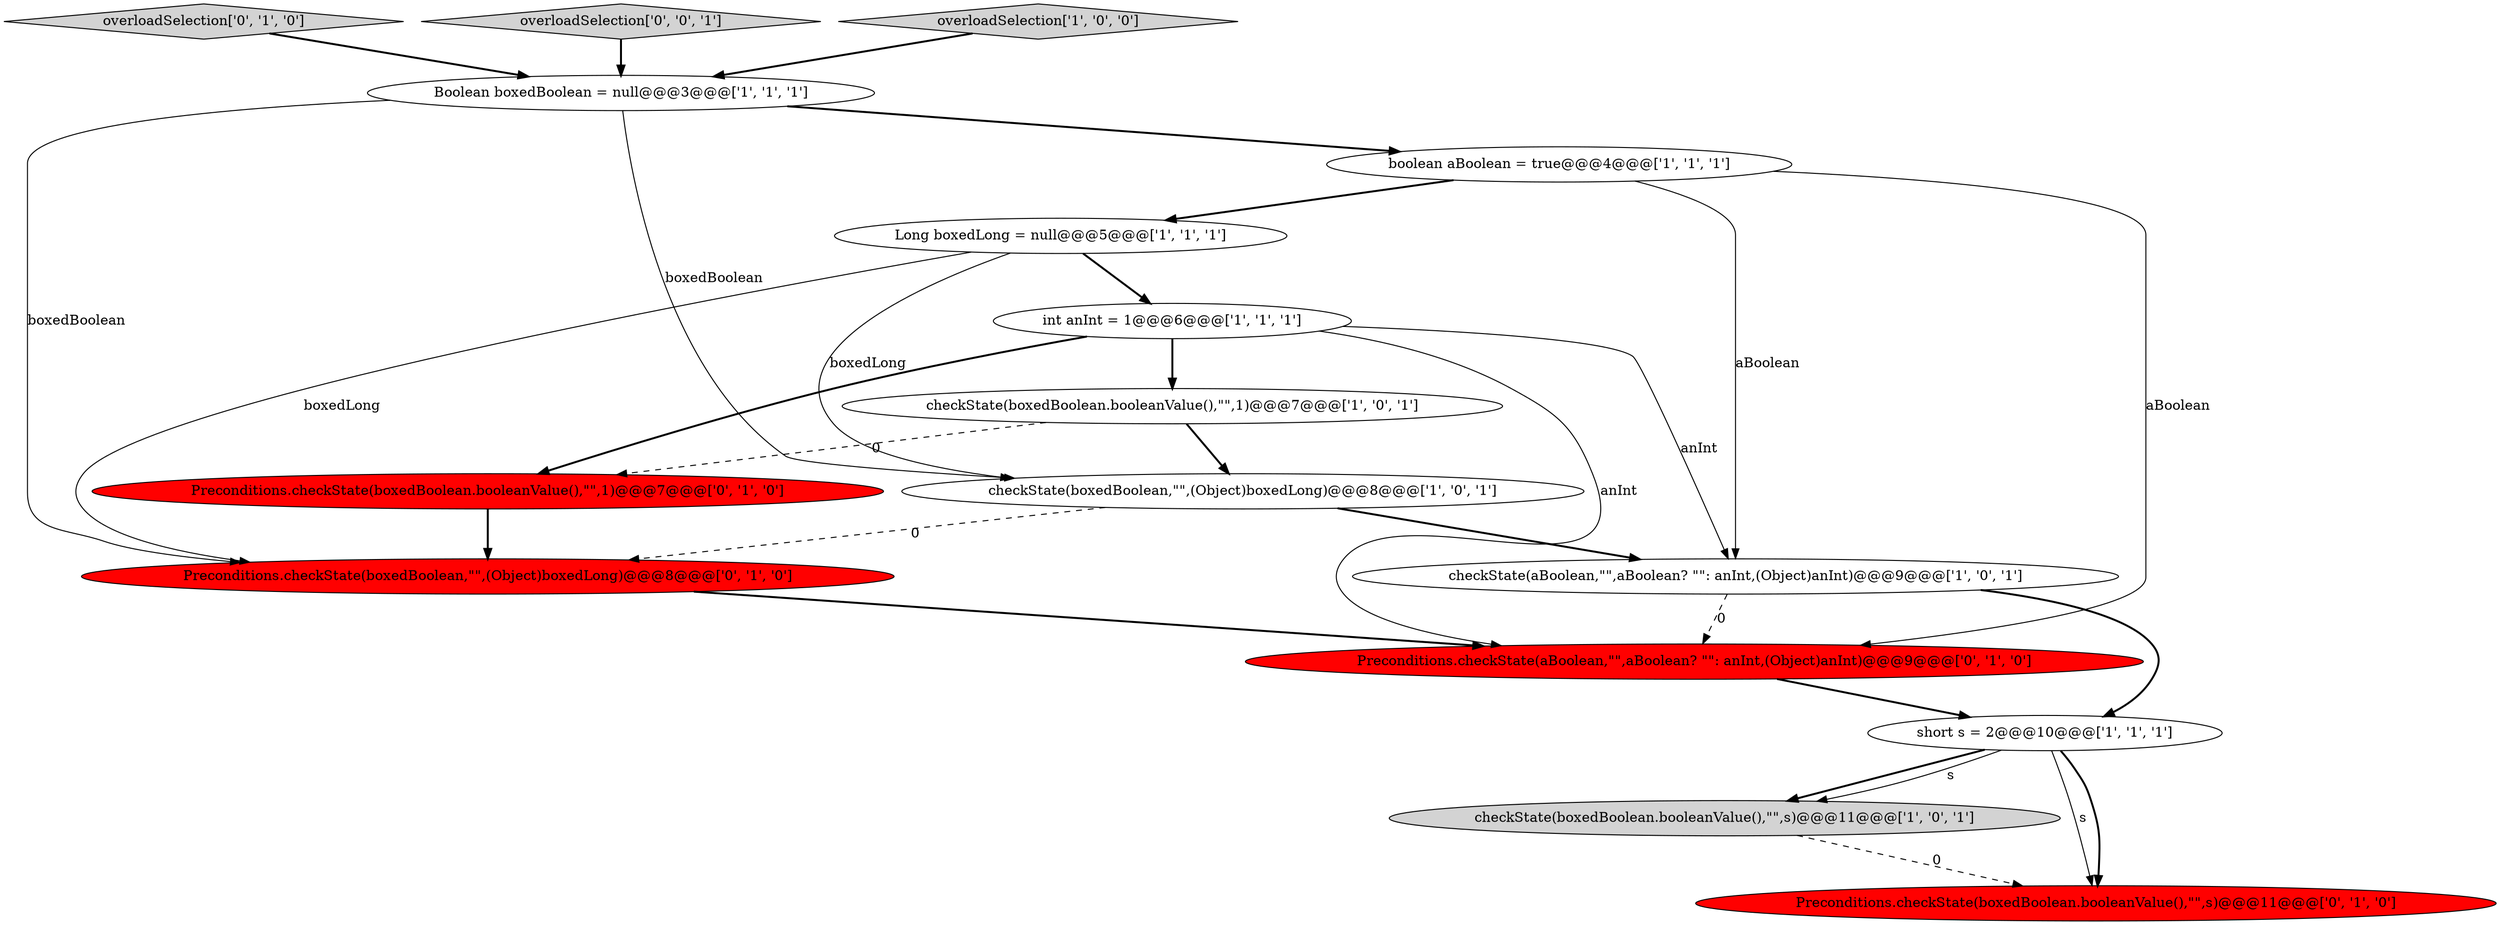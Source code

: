 digraph {
7 [style = filled, label = "Boolean boxedBoolean = null@@@3@@@['1', '1', '1']", fillcolor = white, shape = ellipse image = "AAA0AAABBB1BBB"];
13 [style = filled, label = "overloadSelection['0', '1', '0']", fillcolor = lightgray, shape = diamond image = "AAA0AAABBB2BBB"];
14 [style = filled, label = "Preconditions.checkState(aBoolean,\"\",aBoolean? \"\": anInt,(Object)anInt)@@@9@@@['0', '1', '0']", fillcolor = red, shape = ellipse image = "AAA1AAABBB2BBB"];
1 [style = filled, label = "checkState(boxedBoolean.booleanValue(),\"\",s)@@@11@@@['1', '0', '1']", fillcolor = lightgray, shape = ellipse image = "AAA0AAABBB1BBB"];
6 [style = filled, label = "checkState(aBoolean,\"\",aBoolean? \"\": anInt,(Object)anInt)@@@9@@@['1', '0', '1']", fillcolor = white, shape = ellipse image = "AAA0AAABBB1BBB"];
2 [style = filled, label = "short s = 2@@@10@@@['1', '1', '1']", fillcolor = white, shape = ellipse image = "AAA0AAABBB1BBB"];
4 [style = filled, label = "Long boxedLong = null@@@5@@@['1', '1', '1']", fillcolor = white, shape = ellipse image = "AAA0AAABBB1BBB"];
12 [style = filled, label = "Preconditions.checkState(boxedBoolean.booleanValue(),\"\",1)@@@7@@@['0', '1', '0']", fillcolor = red, shape = ellipse image = "AAA1AAABBB2BBB"];
9 [style = filled, label = "checkState(boxedBoolean,\"\",(Object)boxedLong)@@@8@@@['1', '0', '1']", fillcolor = white, shape = ellipse image = "AAA0AAABBB1BBB"];
15 [style = filled, label = "overloadSelection['0', '0', '1']", fillcolor = lightgray, shape = diamond image = "AAA0AAABBB3BBB"];
5 [style = filled, label = "checkState(boxedBoolean.booleanValue(),\"\",1)@@@7@@@['1', '0', '1']", fillcolor = white, shape = ellipse image = "AAA0AAABBB1BBB"];
8 [style = filled, label = "int anInt = 1@@@6@@@['1', '1', '1']", fillcolor = white, shape = ellipse image = "AAA0AAABBB1BBB"];
0 [style = filled, label = "boolean aBoolean = true@@@4@@@['1', '1', '1']", fillcolor = white, shape = ellipse image = "AAA0AAABBB1BBB"];
10 [style = filled, label = "Preconditions.checkState(boxedBoolean,\"\",(Object)boxedLong)@@@8@@@['0', '1', '0']", fillcolor = red, shape = ellipse image = "AAA1AAABBB2BBB"];
3 [style = filled, label = "overloadSelection['1', '0', '0']", fillcolor = lightgray, shape = diamond image = "AAA0AAABBB1BBB"];
11 [style = filled, label = "Preconditions.checkState(boxedBoolean.booleanValue(),\"\",s)@@@11@@@['0', '1', '0']", fillcolor = red, shape = ellipse image = "AAA1AAABBB2BBB"];
4->10 [style = solid, label="boxedLong"];
5->12 [style = dashed, label="0"];
9->10 [style = dashed, label="0"];
15->7 [style = bold, label=""];
8->6 [style = solid, label="anInt"];
5->9 [style = bold, label=""];
8->14 [style = solid, label="anInt"];
10->14 [style = bold, label=""];
2->1 [style = bold, label=""];
7->10 [style = solid, label="boxedBoolean"];
7->0 [style = bold, label=""];
6->14 [style = dashed, label="0"];
9->6 [style = bold, label=""];
6->2 [style = bold, label=""];
12->10 [style = bold, label=""];
4->9 [style = solid, label="boxedLong"];
8->5 [style = bold, label=""];
3->7 [style = bold, label=""];
0->4 [style = bold, label=""];
7->9 [style = solid, label="boxedBoolean"];
13->7 [style = bold, label=""];
1->11 [style = dashed, label="0"];
0->14 [style = solid, label="aBoolean"];
2->11 [style = solid, label="s"];
4->8 [style = bold, label=""];
14->2 [style = bold, label=""];
0->6 [style = solid, label="aBoolean"];
2->11 [style = bold, label=""];
8->12 [style = bold, label=""];
2->1 [style = solid, label="s"];
}

